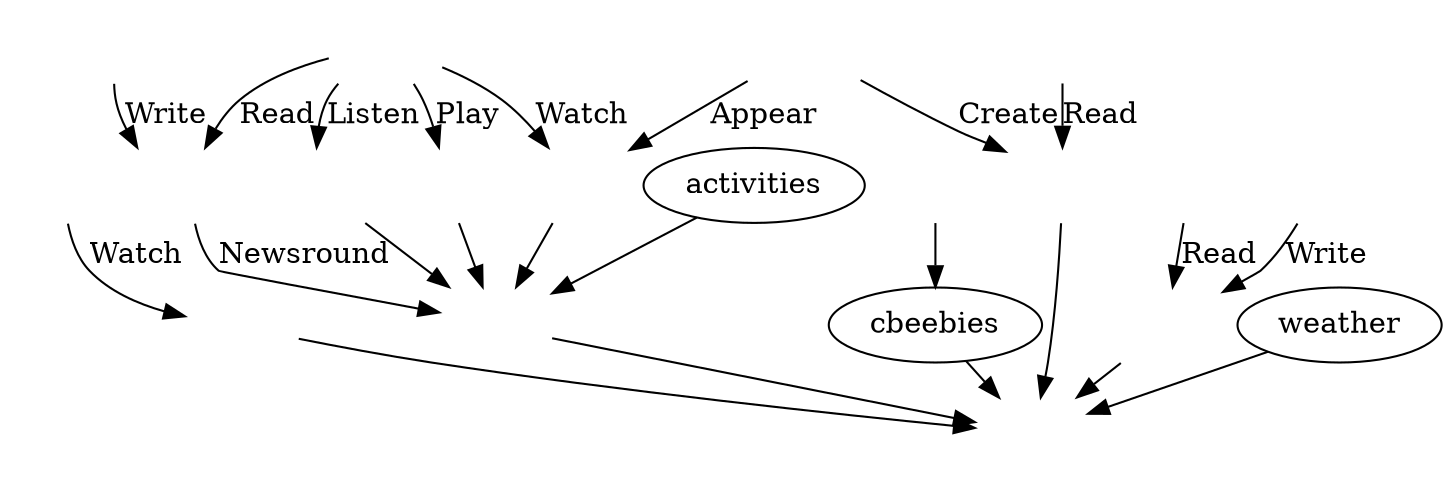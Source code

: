 digraph {
    overlap=scale;
    ranksep=0.1;
    nodesep=0.1;

    // BBC Domains
    bbc [label="",shape="none",image="images/bbc-blocks-dark.png"];

    // BBC Brands
    iplayer [label="",shape="none",image="images/iplayer_pink.png"];
    cbbc [label="",shape="none",image="images/cbbc.jpg"];

    cbbc -> bbc;
    cbeebies -> bbc;
    iplayer -> bbc;

    
    // Content Types
    recipes [label="",shape="none",image="images/recipe.png"];
    news [label="",shape="none",image="images/news.png"];
    newsround [label="",shape="none",image="images/news.png"];
    music [label="",shape="none",image="images/music.png"];
    games [label="",shape="none",image="images/game.png"];
    tv [label="",shape="none",image="images/tv.png"];

    recipes -> bbc;
    news -> bbc;
    weather -> bbc;
    tv -> cbbc;
    games -> cbbc;
    activities -> cbbc;
    music -> cbbc;
    newsround -> cbbc [label="Newsround"];
    

    // Audience Personas
    child [label="",shape="none",image="images/child.png"];
    toddler [label="",shape="none",image="images/toddler.png"];
    viewers [label="",shape="none",image="images/viewers.png"];
    reader [label="",shape="none",image="images/reader.png"];
    cook [label="",shape="none",image="images/cook.png"];

    toddler -> cbeebies;
    child -> games [label="Play"];
    child -> music [label="Listen"];
    child -> newsround [label="Read"];
    child -> tv [label="Watch"];
    viewers -> iplayer [label="Watch"];
    reader -> news [label="Read"];


    // Producer Roles
    writer [label="",shape="none",image="images/writer.png"];
    cbbc_writer [label="",shape="none",image="images/writer.png"];
    chef [label="",shape="none",image="images/chef.png"];
    
    writer -> news [label="Write"];
    cbbc_writer -> newsround [label="Write"];
    chef -> recipes [label="Create"];
    chef -> tv [label="Appear"];
    cook -> recipes [label="Read"];

}
